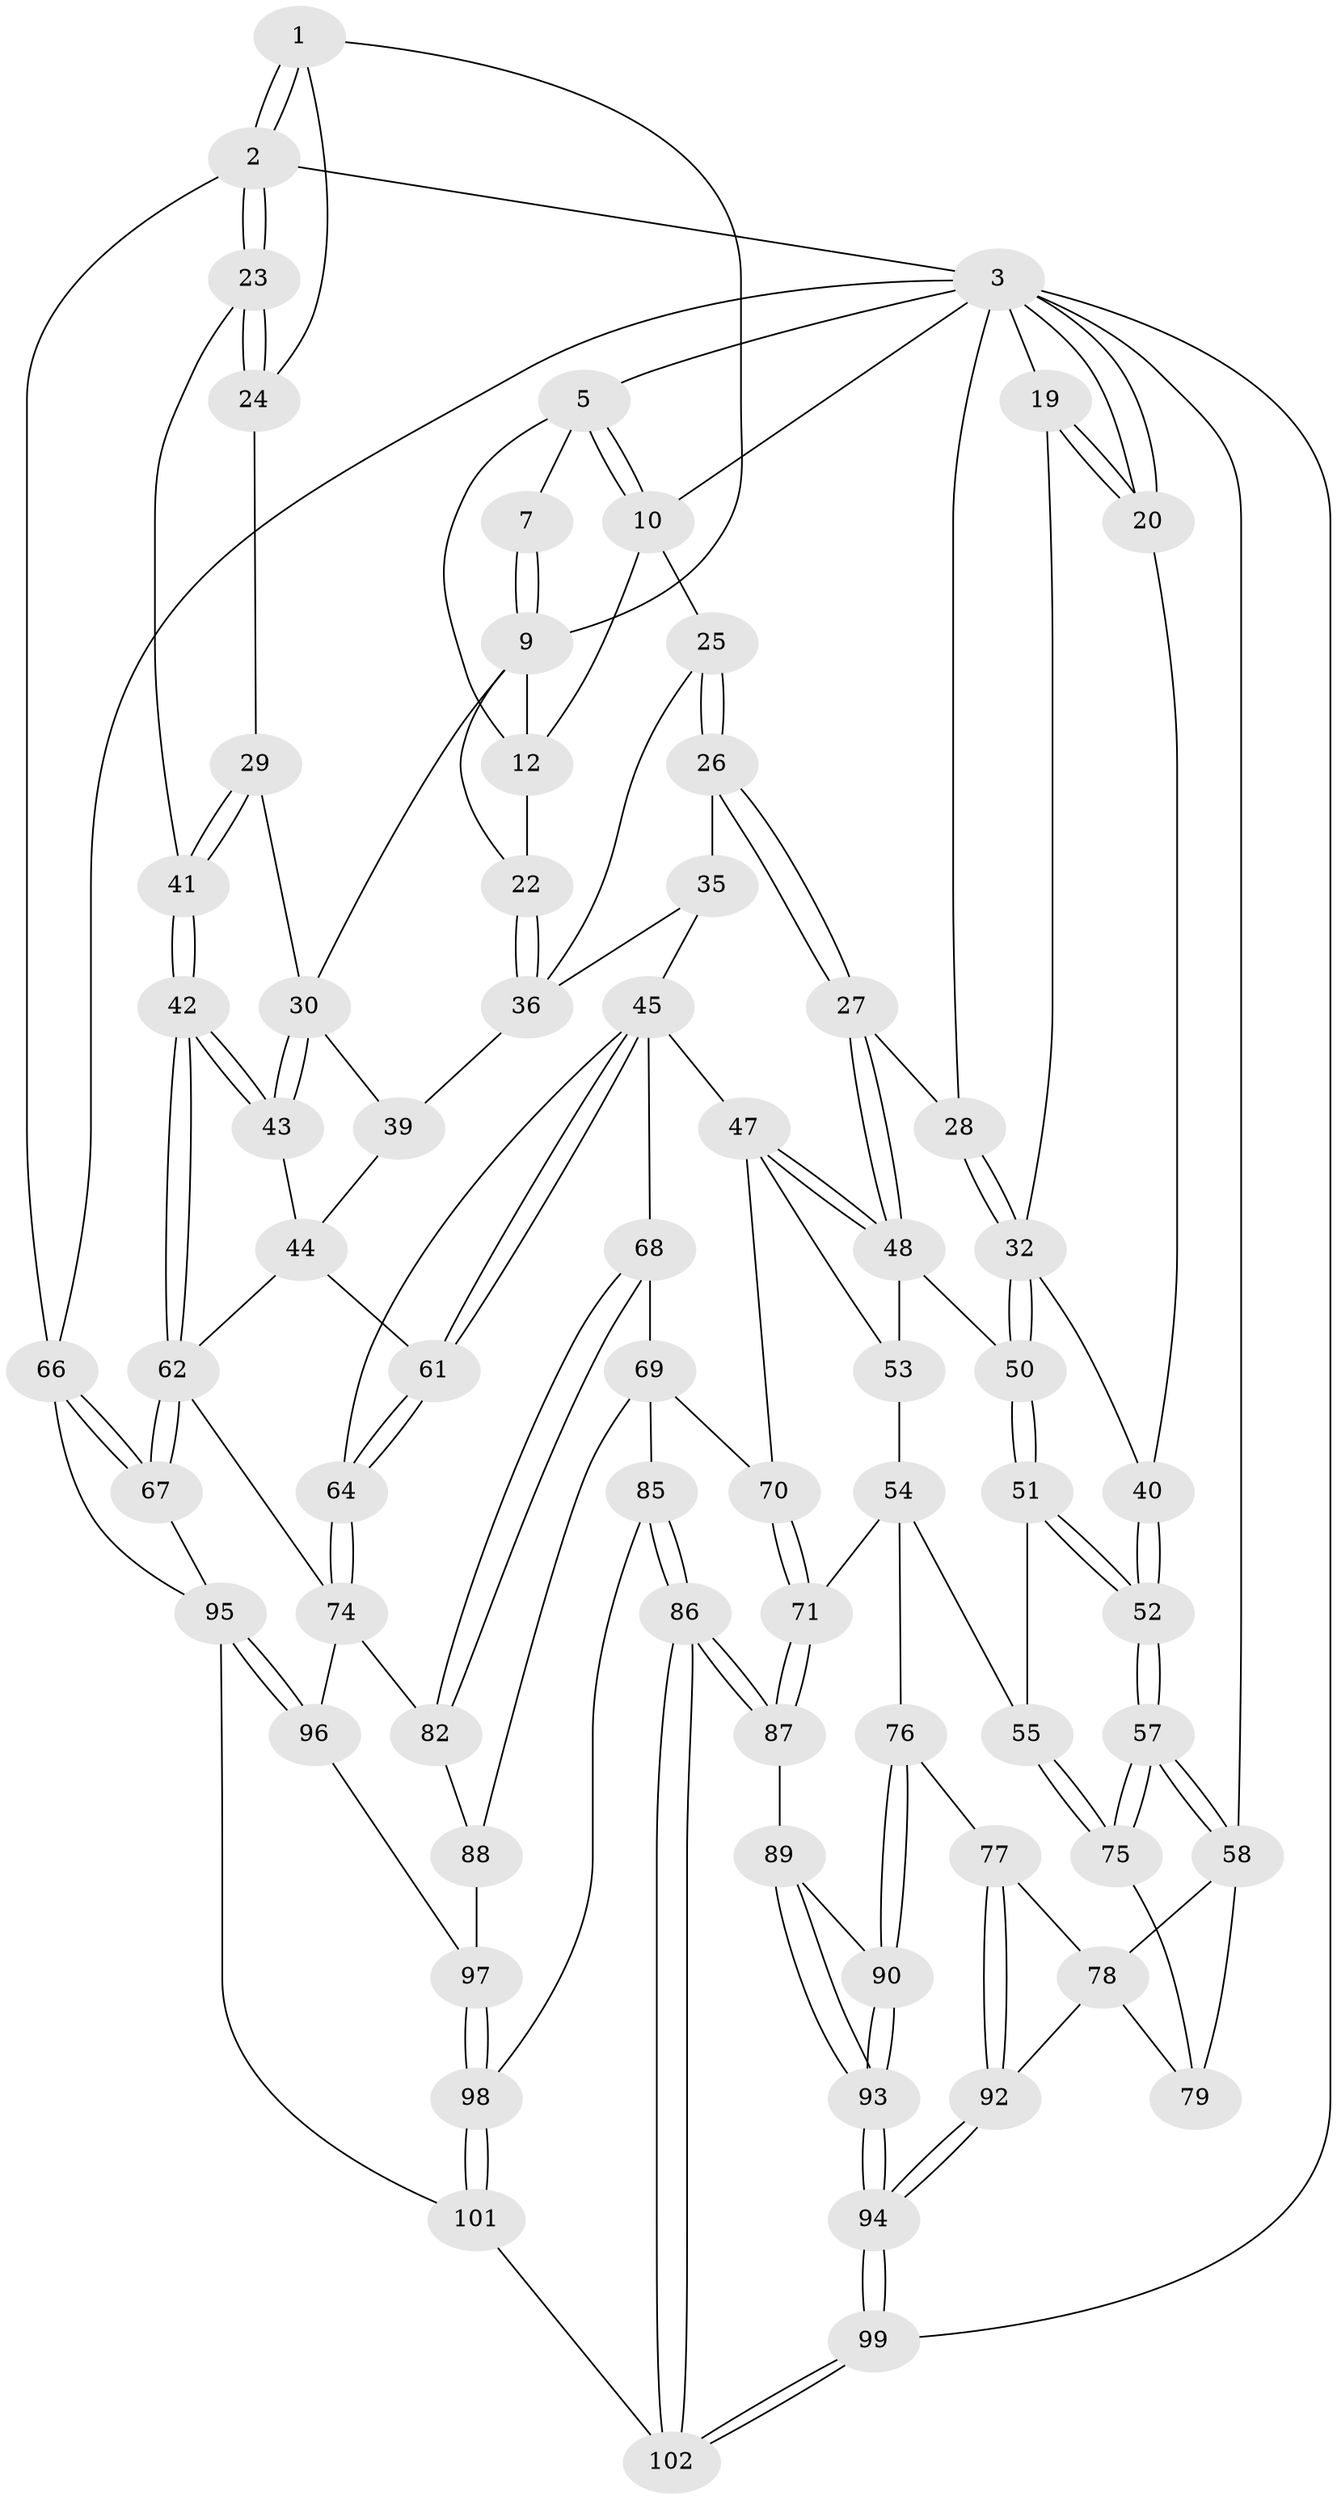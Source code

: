 // original degree distribution, {3: 0.029411764705882353, 6: 0.2549019607843137, 4: 0.2549019607843137, 5: 0.46078431372549017}
// Generated by graph-tools (version 1.1) at 2025/21/03/04/25 18:21:37]
// undirected, 71 vertices, 168 edges
graph export_dot {
graph [start="1"]
  node [color=gray90,style=filled];
  1 [pos="+0.9733914815757563+0",super="+8"];
  2 [pos="+1+0"];
  3 [pos="+0+0",super="+4+59"];
  5 [pos="+0.4966740875363089+0",super="+6"];
  7 [pos="+0.6547100588680175+0"];
  9 [pos="+0.7679513353011185+0.1367997163689948",super="+16"];
  10 [pos="+0.4144701295305222+0.10522291180851276",super="+15"];
  12 [pos="+0.5987984716411858+0",super="+13"];
  19 [pos="+0+0"];
  20 [pos="+0+0"];
  22 [pos="+0.690612767413048+0.25335324461072417"];
  23 [pos="+1+0.04272461393625734"];
  24 [pos="+0.9308421990340311+0.16935705157321743"];
  25 [pos="+0.4220108728061401+0.2450645056012222",super="+34"];
  26 [pos="+0.4215335575697946+0.24579243418494975"];
  27 [pos="+0.41804892235353286+0.24998329809500136"];
  28 [pos="+0.25155411467617933+0.2568912507821377"];
  29 [pos="+0.8799084942970727+0.30731601822872445"];
  30 [pos="+0.8796163759616515+0.3075542883598096",super="+31"];
  32 [pos="+0.16730868409575086+0.3580470279986631",super="+33"];
  35 [pos="+0.5569404964974187+0.3343152014162357",super="+38"];
  36 [pos="+0.6754543428971101+0.3216667464100722",super="+37"];
  39 [pos="+0.8009650849556669+0.44536456171108296"];
  40 [pos="+0+0.2832946255149996"];
  41 [pos="+1+0.3439302717856635"];
  42 [pos="+1+0.4504336181887093"];
  43 [pos="+0.9723403983868332+0.4233853647054616"];
  44 [pos="+0.832126768994405+0.47336464342301",super="+60"];
  45 [pos="+0.66407619921671+0.4511431634689303",super="+46"];
  47 [pos="+0.5774705717218803+0.50407212400544",super="+56"];
  48 [pos="+0.4250209249302712+0.34152347092433494",super="+49"];
  50 [pos="+0.16586849958952615+0.3716232897103065"];
  51 [pos="+0.10162079769962597+0.4578418461725237"];
  52 [pos="+0+0.5177371300401388"];
  53 [pos="+0.3404948392016109+0.5476600774639623"];
  54 [pos="+0.31725146630415246+0.5674996117467145",super="+72"];
  55 [pos="+0.1977523211888209+0.5945292672730237"];
  57 [pos="+0+0.6772897445009674"];
  58 [pos="+0+0.7872093884414961",super="+83"];
  61 [pos="+0.8007528035199977+0.6481782136661182"];
  62 [pos="+1+0.49157762577291036",super="+63"];
  64 [pos="+0.7858442704635604+0.6670017605239738"];
  66 [pos="+1+1"];
  67 [pos="+1+0.8097561981546683",super="+80"];
  68 [pos="+0.6926999254867598+0.7223037729795895"];
  69 [pos="+0.6338090295131911+0.7052126433081003",super="+84"];
  70 [pos="+0.5293320281594922+0.6653067503530221"];
  71 [pos="+0.5113954206626106+0.6972597525581623"];
  74 [pos="+0.8699592186591256+0.7875451770242807",super="+81"];
  75 [pos="+0.17920324107163288+0.6400429864689658"];
  76 [pos="+0.29916880022022435+0.7621570026828575"];
  77 [pos="+0.2737182708424512+0.7612275102025791"];
  78 [pos="+0.22744008414246136+0.7500394178674943",super="+91"];
  79 [pos="+0.18954559591238226+0.6971411702367988"];
  82 [pos="+0.6951097560663139+0.7337754322966398"];
  85 [pos="+0.5963363056518742+0.8940681599591881"];
  86 [pos="+0.5220733226768003+0.9142885253583904"];
  87 [pos="+0.49330697315544936+0.8676526531396931"];
  88 [pos="+0.6924100034375221+0.8397643631252861"];
  89 [pos="+0.45980328330866954+0.863492327224703"];
  90 [pos="+0.3277562676599163+0.8050713002358096"];
  92 [pos="+0.21394728942220712+0.988794100657105"];
  93 [pos="+0.2786902671578254+0.944593446379924"];
  94 [pos="+0.22327015766234384+1"];
  95 [pos="+0.9088700090117506+0.8817548815590839",super="+100"];
  96 [pos="+0.8822142611348069+0.8593471729366653"];
  97 [pos="+0.755000653842467+0.8725020302558016"];
  98 [pos="+0.7229185853311524+0.9754168410839559"];
  99 [pos="+0.22101966812752047+1"];
  101 [pos="+0.7989963502590675+1"];
  102 [pos="+0.4876699425856679+1"];
  1 -- 2;
  1 -- 2;
  1 -- 24;
  1 -- 9;
  2 -- 3;
  2 -- 23;
  2 -- 23;
  2 -- 66;
  3 -- 20;
  3 -- 20;
  3 -- 19;
  3 -- 5;
  3 -- 10;
  3 -- 28;
  3 -- 99;
  3 -- 58;
  3 -- 66;
  5 -- 10;
  5 -- 10;
  5 -- 12;
  5 -- 7;
  7 -- 9;
  7 -- 9;
  9 -- 12 [weight=2];
  9 -- 22;
  9 -- 30;
  10 -- 25;
  10 -- 12;
  12 -- 22;
  19 -- 20;
  19 -- 20;
  19 -- 32;
  20 -- 40;
  22 -- 36;
  22 -- 36;
  23 -- 24;
  23 -- 24;
  23 -- 41;
  24 -- 29;
  25 -- 26;
  25 -- 26;
  25 -- 36;
  26 -- 27;
  26 -- 27;
  26 -- 35;
  27 -- 28;
  27 -- 48;
  27 -- 48;
  28 -- 32;
  28 -- 32;
  29 -- 30;
  29 -- 41;
  29 -- 41;
  30 -- 43;
  30 -- 43;
  30 -- 39;
  32 -- 50;
  32 -- 50;
  32 -- 40;
  35 -- 36;
  35 -- 45;
  36 -- 39;
  39 -- 44;
  40 -- 52;
  40 -- 52;
  41 -- 42;
  41 -- 42;
  42 -- 43;
  42 -- 43;
  42 -- 62;
  42 -- 62;
  43 -- 44;
  44 -- 61;
  44 -- 62;
  45 -- 61;
  45 -- 61;
  45 -- 64;
  45 -- 68;
  45 -- 47;
  47 -- 48;
  47 -- 48;
  47 -- 53;
  47 -- 70;
  48 -- 50;
  48 -- 53;
  50 -- 51;
  50 -- 51;
  51 -- 52;
  51 -- 52;
  51 -- 55;
  52 -- 57;
  52 -- 57;
  53 -- 54;
  54 -- 55;
  54 -- 76;
  54 -- 71;
  55 -- 75;
  55 -- 75;
  57 -- 58;
  57 -- 58;
  57 -- 75;
  57 -- 75;
  58 -- 79;
  58 -- 78;
  61 -- 64;
  61 -- 64;
  62 -- 67 [weight=2];
  62 -- 67;
  62 -- 74;
  64 -- 74;
  64 -- 74;
  66 -- 67;
  66 -- 67;
  66 -- 95;
  67 -- 95;
  68 -- 69;
  68 -- 82;
  68 -- 82;
  69 -- 70;
  69 -- 88;
  69 -- 85;
  70 -- 71;
  70 -- 71;
  71 -- 87;
  71 -- 87;
  74 -- 96;
  74 -- 82;
  75 -- 79;
  76 -- 77;
  76 -- 90;
  76 -- 90;
  77 -- 78;
  77 -- 92;
  77 -- 92;
  78 -- 79;
  78 -- 92;
  82 -- 88;
  85 -- 86;
  85 -- 86;
  85 -- 98;
  86 -- 87;
  86 -- 87;
  86 -- 102;
  86 -- 102;
  87 -- 89;
  88 -- 97;
  89 -- 90;
  89 -- 93;
  89 -- 93;
  90 -- 93;
  90 -- 93;
  92 -- 94;
  92 -- 94;
  93 -- 94;
  93 -- 94;
  94 -- 99;
  94 -- 99;
  95 -- 96;
  95 -- 96;
  95 -- 101;
  96 -- 97;
  97 -- 98;
  97 -- 98;
  98 -- 101;
  98 -- 101;
  99 -- 102;
  99 -- 102;
  101 -- 102;
}
